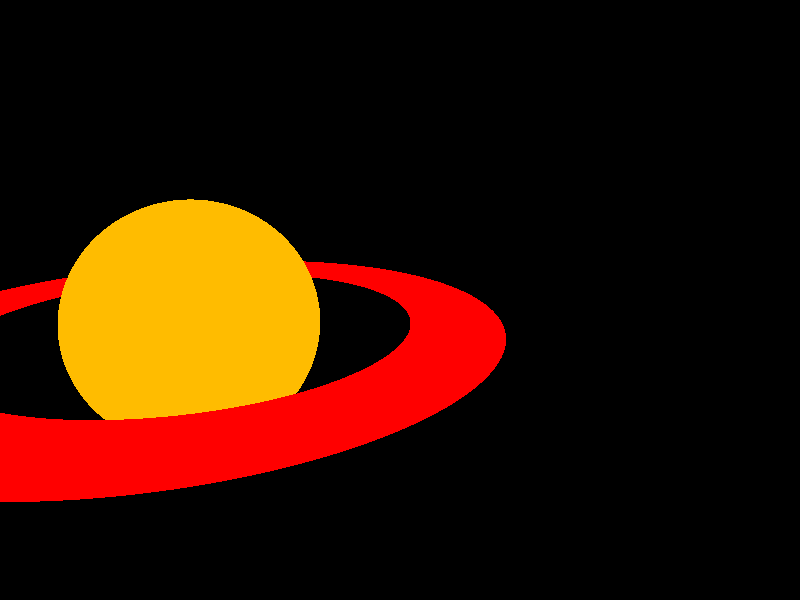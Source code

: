 #include "colors.inc"

camera{ location < -6, 4, 1 > look_at < 0, 2, 5 > }     

sphere{ < 0, 1, 9 >, 2 texture { pigment { color Orange } } }  
         
difference{ cylinder{ < 0, .999, 9 >, < 0, 1.001, 9 >, 5 pigment{ color Red } }				cylinder{ < 0, .5, 9 >, < 0, 1.5, 9 >, 3.5 } }   
            
light_source{ < 20, 10, -30 > color Yellow }